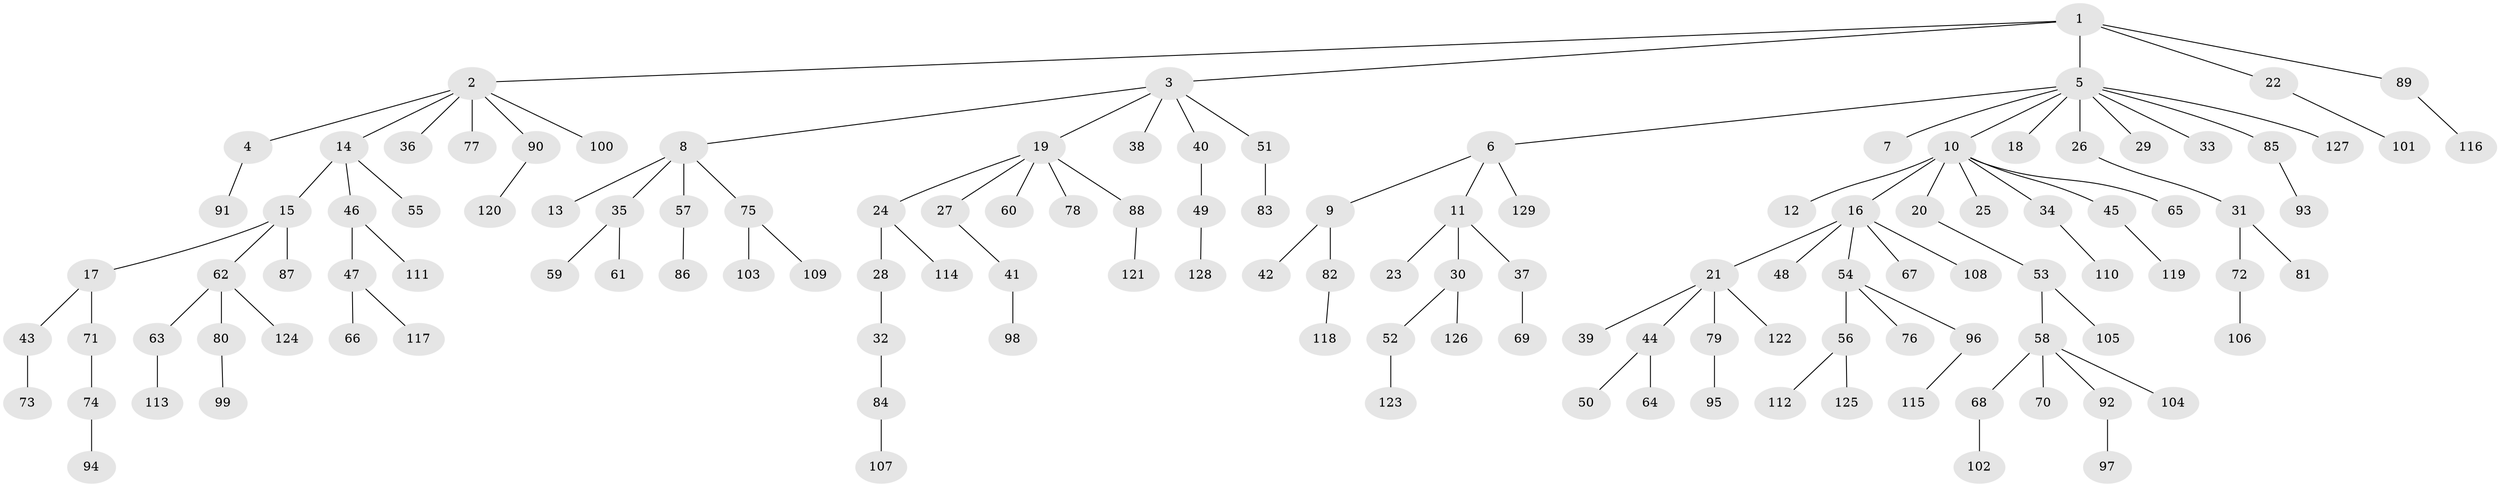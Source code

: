 // coarse degree distribution, {6: 0.019230769230769232, 4: 0.07692307692307693, 1: 0.4423076923076923, 3: 0.17307692307692307, 2: 0.28846153846153844}
// Generated by graph-tools (version 1.1) at 2025/51/03/04/25 22:51:45]
// undirected, 129 vertices, 128 edges
graph export_dot {
  node [color=gray90,style=filled];
  1;
  2;
  3;
  4;
  5;
  6;
  7;
  8;
  9;
  10;
  11;
  12;
  13;
  14;
  15;
  16;
  17;
  18;
  19;
  20;
  21;
  22;
  23;
  24;
  25;
  26;
  27;
  28;
  29;
  30;
  31;
  32;
  33;
  34;
  35;
  36;
  37;
  38;
  39;
  40;
  41;
  42;
  43;
  44;
  45;
  46;
  47;
  48;
  49;
  50;
  51;
  52;
  53;
  54;
  55;
  56;
  57;
  58;
  59;
  60;
  61;
  62;
  63;
  64;
  65;
  66;
  67;
  68;
  69;
  70;
  71;
  72;
  73;
  74;
  75;
  76;
  77;
  78;
  79;
  80;
  81;
  82;
  83;
  84;
  85;
  86;
  87;
  88;
  89;
  90;
  91;
  92;
  93;
  94;
  95;
  96;
  97;
  98;
  99;
  100;
  101;
  102;
  103;
  104;
  105;
  106;
  107;
  108;
  109;
  110;
  111;
  112;
  113;
  114;
  115;
  116;
  117;
  118;
  119;
  120;
  121;
  122;
  123;
  124;
  125;
  126;
  127;
  128;
  129;
  1 -- 2;
  1 -- 3;
  1 -- 5;
  1 -- 22;
  1 -- 89;
  2 -- 4;
  2 -- 14;
  2 -- 36;
  2 -- 77;
  2 -- 90;
  2 -- 100;
  3 -- 8;
  3 -- 19;
  3 -- 38;
  3 -- 40;
  3 -- 51;
  4 -- 91;
  5 -- 6;
  5 -- 7;
  5 -- 10;
  5 -- 18;
  5 -- 26;
  5 -- 29;
  5 -- 33;
  5 -- 85;
  5 -- 127;
  6 -- 9;
  6 -- 11;
  6 -- 129;
  8 -- 13;
  8 -- 35;
  8 -- 57;
  8 -- 75;
  9 -- 42;
  9 -- 82;
  10 -- 12;
  10 -- 16;
  10 -- 20;
  10 -- 25;
  10 -- 34;
  10 -- 45;
  10 -- 65;
  11 -- 23;
  11 -- 30;
  11 -- 37;
  14 -- 15;
  14 -- 46;
  14 -- 55;
  15 -- 17;
  15 -- 62;
  15 -- 87;
  16 -- 21;
  16 -- 48;
  16 -- 54;
  16 -- 67;
  16 -- 108;
  17 -- 43;
  17 -- 71;
  19 -- 24;
  19 -- 27;
  19 -- 60;
  19 -- 78;
  19 -- 88;
  20 -- 53;
  21 -- 39;
  21 -- 44;
  21 -- 79;
  21 -- 122;
  22 -- 101;
  24 -- 28;
  24 -- 114;
  26 -- 31;
  27 -- 41;
  28 -- 32;
  30 -- 52;
  30 -- 126;
  31 -- 72;
  31 -- 81;
  32 -- 84;
  34 -- 110;
  35 -- 59;
  35 -- 61;
  37 -- 69;
  40 -- 49;
  41 -- 98;
  43 -- 73;
  44 -- 50;
  44 -- 64;
  45 -- 119;
  46 -- 47;
  46 -- 111;
  47 -- 66;
  47 -- 117;
  49 -- 128;
  51 -- 83;
  52 -- 123;
  53 -- 58;
  53 -- 105;
  54 -- 56;
  54 -- 76;
  54 -- 96;
  56 -- 112;
  56 -- 125;
  57 -- 86;
  58 -- 68;
  58 -- 70;
  58 -- 92;
  58 -- 104;
  62 -- 63;
  62 -- 80;
  62 -- 124;
  63 -- 113;
  68 -- 102;
  71 -- 74;
  72 -- 106;
  74 -- 94;
  75 -- 103;
  75 -- 109;
  79 -- 95;
  80 -- 99;
  82 -- 118;
  84 -- 107;
  85 -- 93;
  88 -- 121;
  89 -- 116;
  90 -- 120;
  92 -- 97;
  96 -- 115;
}
